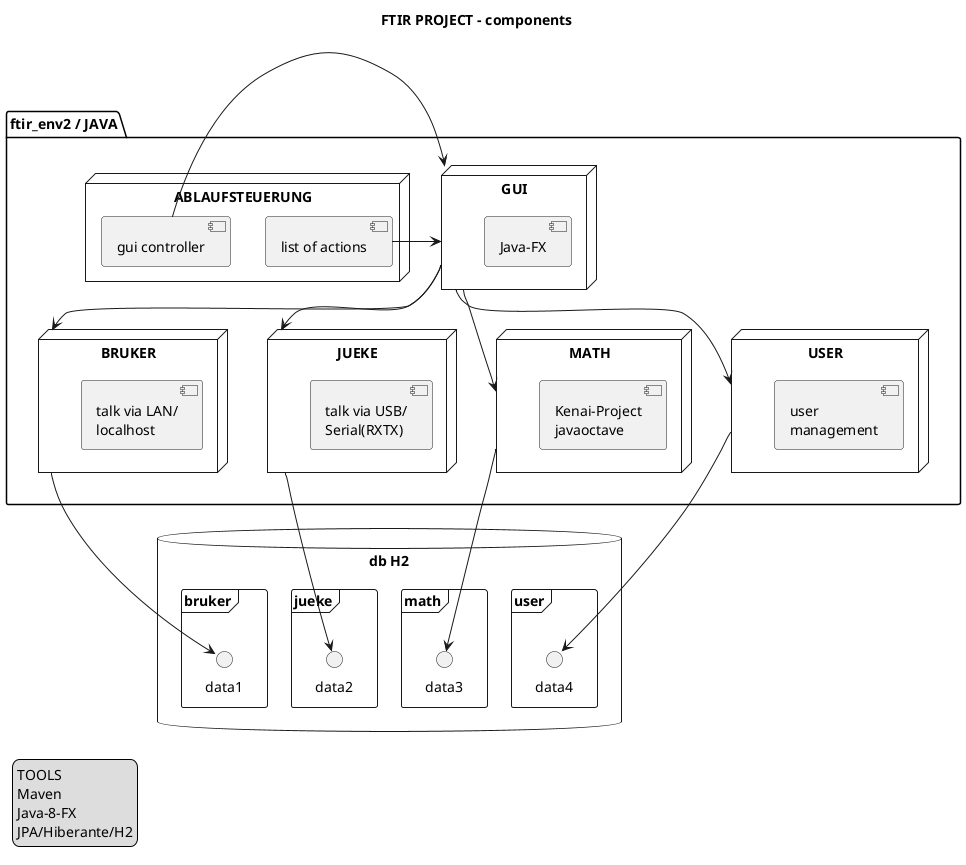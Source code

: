 @startuml
skinparam componentStyle uml2

title <b>FTIR PROJECT - components</b>

folder "ftir_env2 / JAVA" {

    node BRUKER{
      [talk via LAN/\nlocalhost]
    }
    node JUEKE{
      [talk via USB/\nSerial(RXTX)]
    }
    node GUI{
      [Java-FX]
    }
    node MATH{
      [Kenai-Project\njavaoctave]
    }
    node USER{
      [user\nmanagement]
    }
    node ABLAUFSTEUERUNG{
      [list of actions]
      [gui controller]
    }
  
}

database "db H2" {
  frame "bruker" {
    interface data1
  }
  frame "jueke" {
    interface data2
  }
  frame "math" {
    interface data3
  }
  frame "user" {
    interface data4
  }
}

legend left
  TOOLS
  Maven
  Java-8-FX
  JPA/Hiberante/H2
endlegend


BRUKER --> data1
JUEKE --> data2
MATH --> data3
USER --> data4
GUI --> MATH
GUI --> JUEKE
GUI --> BRUKER
GUI --> USER
[list of actions] -> GUI
[gui controller] -> GUI


newpage


title <b>FTIR PROJECT - Ablaufsteuerung</b>

package "Gui view"{
  "interface"
  package "Gui model"{
    [user\ninterface]
  }
  frame "visible components"{
      [show some graph\nshow concentrations\nof gas components]
  }
}

package "Ablaufsteuerung" {

  frame "to be processed"{
    [list of actions]
    [controller for instrumental layout]
  }



  node "n7"{
      [calculate math\nwith octave]
  }

  node "n6"{
      [calibrate\nmeasurement]
  }
  node "n5"{
      [prepare\nmeasurement]
  }
  node "n4"{
      [configure\nmeasurement]
  }
  node "n3"{
      [continuous\nflow\nmeasurement]
  }
  node "n2"{
    [many\nmeasurements]
  }
  node "n1"{
      [one\nmeasurement]
  }
}


note left of interface : one frame integrating\n\n-hardware control\n-sample handling\n-measurement sequence\n-calibration\n-calculus\n-display of results

note bottom of "configure\nmeasurement" : configure\nmeasurement\nand ftir\nparameters
note bottom of "prepare\nmeasurement" : purge\ninlet\nequilibrate
note bottom of "calibrate\nmeasurement" : apply\ncalibration\ngas
note bottom of "one\nmeasurement" : do one
note bottom of "many\nmeasurements" : do many
note bottom of "continuous\nflow\nmeasurement" : do continously
[list of actions] <-> [user\ninterface]
[controller for instrumental layout] <-> [user\ninterface]
[list of actions] <-> n1
[list of actions] <-> n2
[list of actions] <-> n3
[list of actions] <-> n4
[list of actions] <-> n5
[list of actions] <-> n6

@enduml